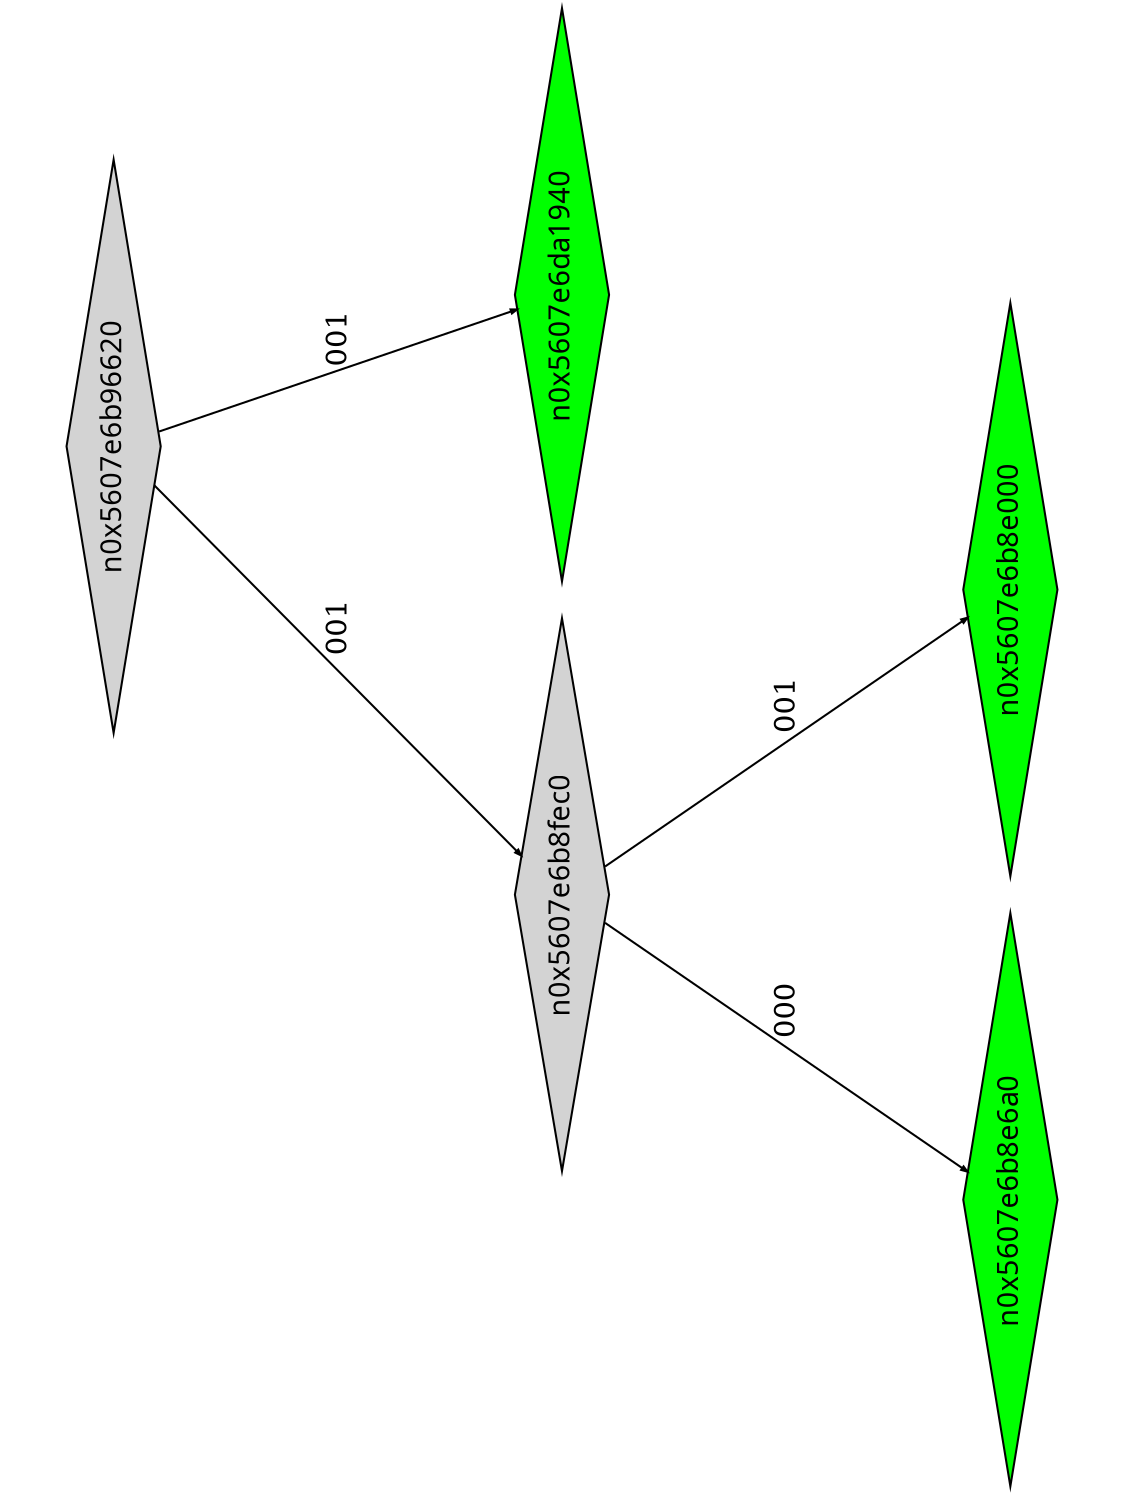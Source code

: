 digraph G {
	size="10,7.5";
	ratio=fill;
	rotate=90;
	center = "true";
	node [style="filled",width=.1,height=.1,fontname="Terminus"]
	edge [arrowsize=.3]
	n0x5607e6b96620 [shape=diamond];
	n0x5607e6b96620 -> n0x5607e6b8fec0 [label=001];
	n0x5607e6b96620 -> n0x5607e6da1940 [label=001];
	n0x5607e6da1940 [shape=diamond,fillcolor=green];
	n0x5607e6b8fec0 [shape=diamond];
	n0x5607e6b8fec0 -> n0x5607e6b8e6a0 [label=000];
	n0x5607e6b8fec0 -> n0x5607e6b8e000 [label=001];
	n0x5607e6b8e000 [shape=diamond,fillcolor=green];
	n0x5607e6b8e6a0 [shape=diamond,fillcolor=green];
}
